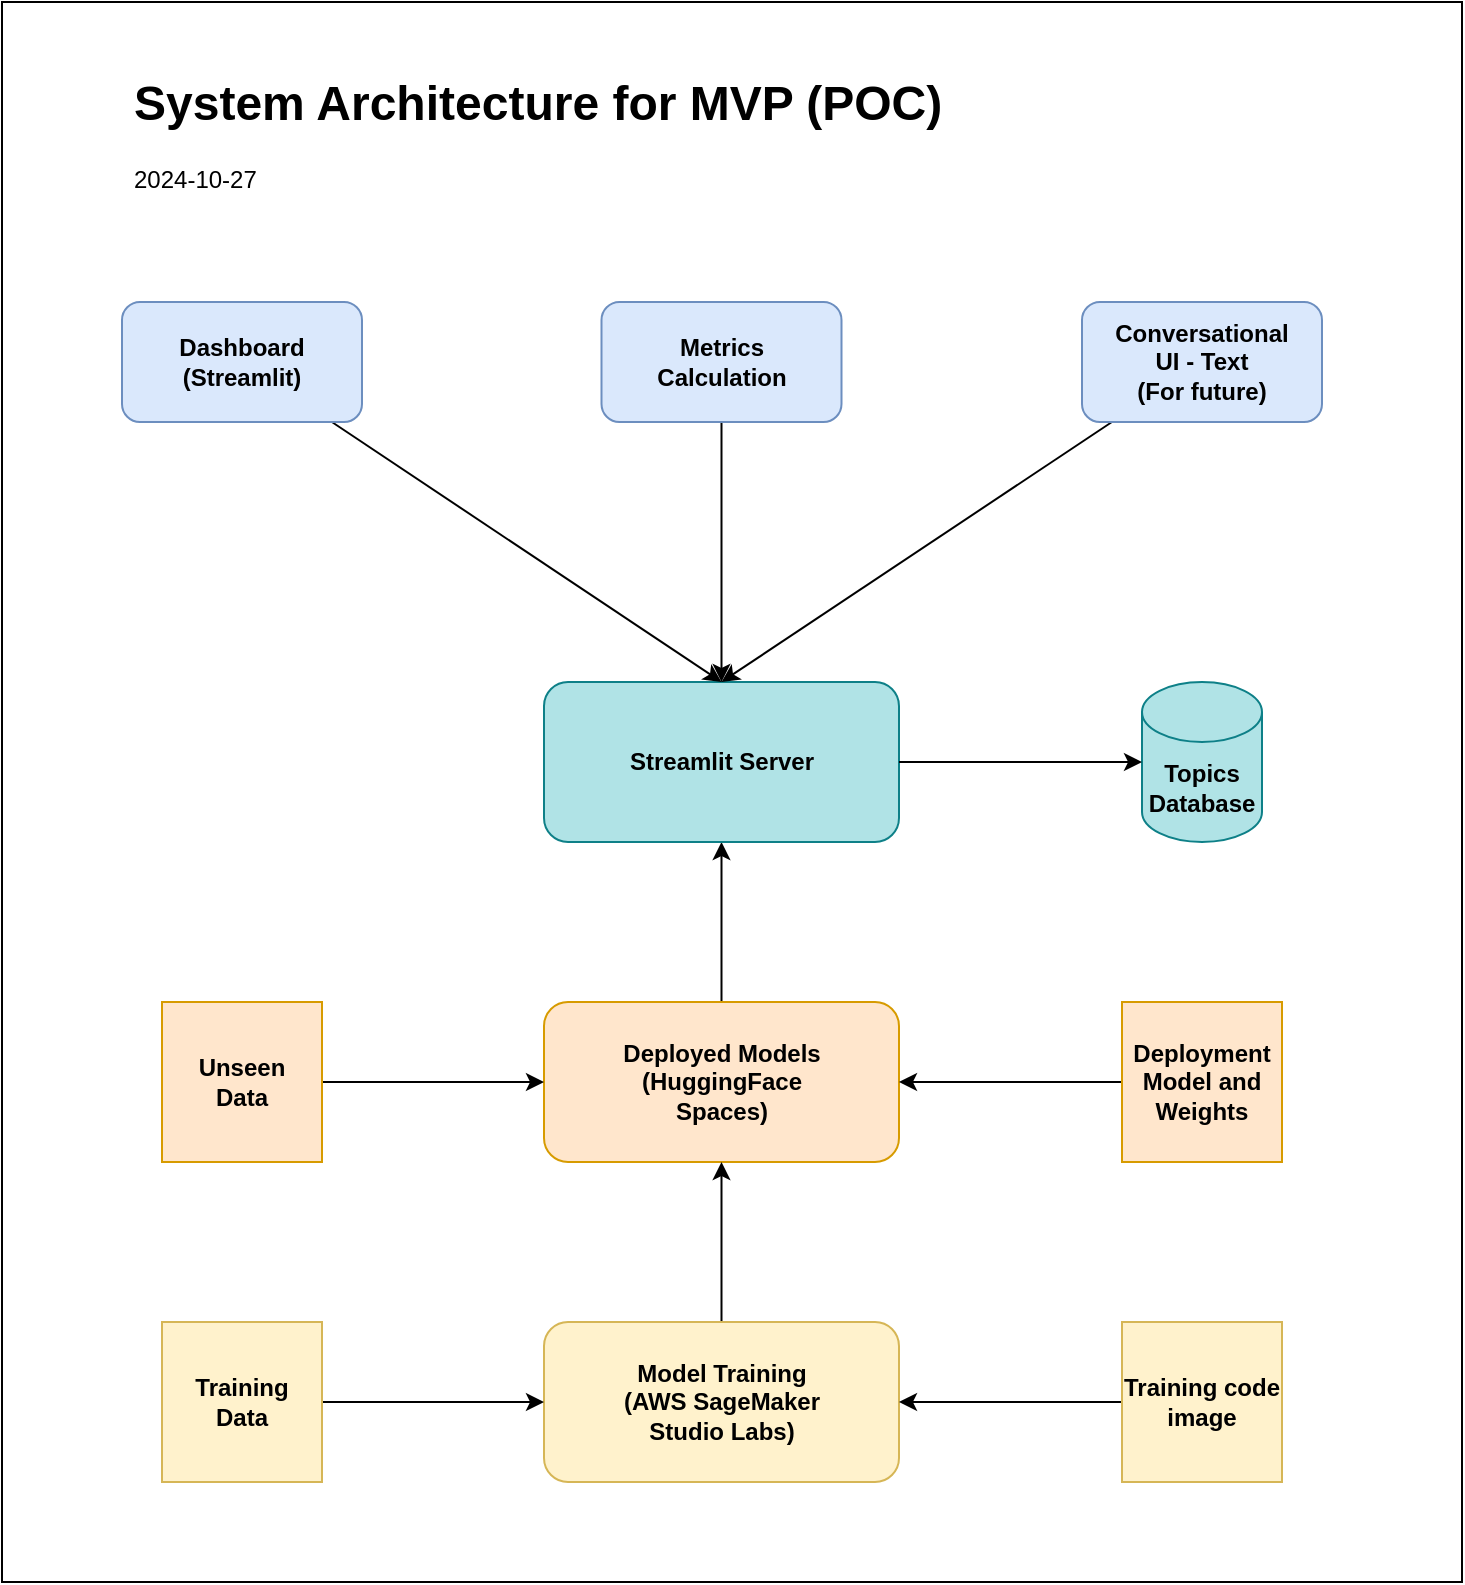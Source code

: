 <mxfile version="24.7.17">
  <diagram id="C5RBs43oDa-KdzZeNtuy" name="Page-1">
    <mxGraphModel dx="2385" dy="1643" grid="1" gridSize="10" guides="1" tooltips="1" connect="1" arrows="1" fold="1" page="1" pageScale="1" pageWidth="827" pageHeight="1169" math="0" shadow="0">
      <root>
        <mxCell id="WIyWlLk6GJQsqaUBKTNV-0" />
        <mxCell id="WIyWlLk6GJQsqaUBKTNV-1" parent="WIyWlLk6GJQsqaUBKTNV-0" />
        <mxCell id="N86MV2hbpOrjPnMdpZxh-3" value="" style="group" parent="WIyWlLk6GJQsqaUBKTNV-1" vertex="1" connectable="0">
          <mxGeometry y="150" width="730" height="790" as="geometry" />
        </mxCell>
        <mxCell id="T8BIhCaJZ4nOCRzGnn1--49" value="" style="rounded=0;whiteSpace=wrap;html=1;container=0;" parent="N86MV2hbpOrjPnMdpZxh-3" vertex="1">
          <mxGeometry width="730" height="790" as="geometry" />
        </mxCell>
        <mxCell id="T8BIhCaJZ4nOCRzGnn1--50" value="&lt;h1 style=&quot;margin-top: 0px;&quot;&gt;System Architecture for MVP (POC)&lt;/h1&gt;&lt;p&gt;2024-10-27&lt;/p&gt;" style="text;html=1;whiteSpace=wrap;overflow=hidden;rounded=0;container=0;" parent="N86MV2hbpOrjPnMdpZxh-3" vertex="1">
          <mxGeometry x="64" y="30" width="446" height="86" as="geometry" />
        </mxCell>
        <mxCell id="mA76Itr9-LScXqhhKlp5-6" style="edgeStyle=orthogonalEdgeStyle;rounded=0;orthogonalLoop=1;jettySize=auto;html=1;entryX=0.5;entryY=1;entryDx=0;entryDy=0;" parent="N86MV2hbpOrjPnMdpZxh-3" source="iFWoT9LNmMWl-8WLBX5Q-2" target="mA76Itr9-LScXqhhKlp5-5" edge="1">
          <mxGeometry relative="1" as="geometry" />
        </mxCell>
        <mxCell id="iFWoT9LNmMWl-8WLBX5Q-2" value="Deployed Models&lt;div&gt;(HuggingFace&lt;/div&gt;&lt;div&gt;Spaces)&lt;/div&gt;" style="rounded=1;whiteSpace=wrap;html=1;fontStyle=1;fillColor=#ffe6cc;strokeColor=#d79b00;container=0;" parent="N86MV2hbpOrjPnMdpZxh-3" vertex="1">
          <mxGeometry x="271" y="500" width="177.5" height="80" as="geometry" />
        </mxCell>
        <mxCell id="mA76Itr9-LScXqhhKlp5-0" style="edgeStyle=orthogonalEdgeStyle;rounded=0;orthogonalLoop=1;jettySize=auto;html=1;entryX=0.5;entryY=1;entryDx=0;entryDy=0;" parent="N86MV2hbpOrjPnMdpZxh-3" source="iFWoT9LNmMWl-8WLBX5Q-4" target="iFWoT9LNmMWl-8WLBX5Q-2" edge="1">
          <mxGeometry relative="1" as="geometry" />
        </mxCell>
        <mxCell id="iFWoT9LNmMWl-8WLBX5Q-4" value="Model Training&lt;div&gt;(AWS SageMaker&lt;/div&gt;&lt;div&gt;Studio Labs)&lt;/div&gt;" style="rounded=1;whiteSpace=wrap;html=1;fontStyle=1;fillColor=#fff2cc;strokeColor=#d6b656;container=0;" parent="N86MV2hbpOrjPnMdpZxh-3" vertex="1">
          <mxGeometry x="271" y="660" width="177.5" height="80" as="geometry" />
        </mxCell>
        <mxCell id="iFWoT9LNmMWl-8WLBX5Q-17" style="edgeStyle=orthogonalEdgeStyle;rounded=0;orthogonalLoop=1;jettySize=auto;html=1;entryX=0;entryY=0.5;entryDx=0;entryDy=0;" parent="N86MV2hbpOrjPnMdpZxh-3" source="iFWoT9LNmMWl-8WLBX5Q-10" target="iFWoT9LNmMWl-8WLBX5Q-4" edge="1">
          <mxGeometry relative="1" as="geometry" />
        </mxCell>
        <mxCell id="iFWoT9LNmMWl-8WLBX5Q-10" value="Training&lt;div&gt;Data&lt;/div&gt;" style="whiteSpace=wrap;html=1;aspect=fixed;fontStyle=1;fillColor=#fff2cc;strokeColor=#d6b656;container=0;" parent="N86MV2hbpOrjPnMdpZxh-3" vertex="1">
          <mxGeometry x="80" y="660" width="80" height="80" as="geometry" />
        </mxCell>
        <mxCell id="iFWoT9LNmMWl-8WLBX5Q-19" style="edgeStyle=orthogonalEdgeStyle;rounded=0;orthogonalLoop=1;jettySize=auto;html=1;" parent="N86MV2hbpOrjPnMdpZxh-3" source="iFWoT9LNmMWl-8WLBX5Q-12" target="iFWoT9LNmMWl-8WLBX5Q-4" edge="1">
          <mxGeometry relative="1" as="geometry" />
        </mxCell>
        <mxCell id="iFWoT9LNmMWl-8WLBX5Q-12" value="Training code image" style="whiteSpace=wrap;html=1;aspect=fixed;fontStyle=1;fillColor=#fff2cc;strokeColor=#d6b656;container=0;" parent="N86MV2hbpOrjPnMdpZxh-3" vertex="1">
          <mxGeometry x="560" y="660" width="80" height="80" as="geometry" />
        </mxCell>
        <mxCell id="mA76Itr9-LScXqhhKlp5-2" style="edgeStyle=orthogonalEdgeStyle;rounded=0;orthogonalLoop=1;jettySize=auto;html=1;entryX=0;entryY=0.5;entryDx=0;entryDy=0;" parent="N86MV2hbpOrjPnMdpZxh-3" source="mA76Itr9-LScXqhhKlp5-1" target="iFWoT9LNmMWl-8WLBX5Q-2" edge="1">
          <mxGeometry relative="1" as="geometry" />
        </mxCell>
        <mxCell id="mA76Itr9-LScXqhhKlp5-1" value="Unseen&lt;div&gt;Data&lt;/div&gt;" style="whiteSpace=wrap;html=1;aspect=fixed;fontStyle=1;fillColor=#ffe6cc;strokeColor=#d79b00;container=0;" parent="N86MV2hbpOrjPnMdpZxh-3" vertex="1">
          <mxGeometry x="80" y="500" width="80" height="80" as="geometry" />
        </mxCell>
        <mxCell id="mA76Itr9-LScXqhhKlp5-3" value="Topics Database" style="shape=cylinder3;whiteSpace=wrap;html=1;boundedLbl=1;backgroundOutline=1;size=15;fillColor=#b0e3e6;strokeColor=#0e8088;container=0;fontStyle=1" parent="N86MV2hbpOrjPnMdpZxh-3" vertex="1">
          <mxGeometry x="570" y="340" width="60" height="80" as="geometry" />
        </mxCell>
        <mxCell id="mA76Itr9-LScXqhhKlp5-5" value="Streamlit Server" style="rounded=1;whiteSpace=wrap;html=1;fontStyle=1;fillColor=#b0e3e6;strokeColor=#0e8088;container=0;" parent="N86MV2hbpOrjPnMdpZxh-3" vertex="1">
          <mxGeometry x="271" y="340" width="177.5" height="80" as="geometry" />
        </mxCell>
        <mxCell id="mA76Itr9-LScXqhhKlp5-7" style="edgeStyle=orthogonalEdgeStyle;rounded=0;orthogonalLoop=1;jettySize=auto;html=1;entryX=0;entryY=0.5;entryDx=0;entryDy=0;entryPerimeter=0;" parent="N86MV2hbpOrjPnMdpZxh-3" source="mA76Itr9-LScXqhhKlp5-5" target="mA76Itr9-LScXqhhKlp5-3" edge="1">
          <mxGeometry relative="1" as="geometry" />
        </mxCell>
        <mxCell id="N86MV2hbpOrjPnMdpZxh-0" style="rounded=0;orthogonalLoop=1;jettySize=auto;html=1;entryX=0.5;entryY=0;entryDx=0;entryDy=0;" parent="N86MV2hbpOrjPnMdpZxh-3" source="mA76Itr9-LScXqhhKlp5-8" target="mA76Itr9-LScXqhhKlp5-5" edge="1">
          <mxGeometry relative="1" as="geometry" />
        </mxCell>
        <mxCell id="mA76Itr9-LScXqhhKlp5-8" value="Dashboard&lt;div&gt;(Streamlit)&lt;/div&gt;" style="rounded=1;whiteSpace=wrap;html=1;fontStyle=1;fillColor=#dae8fc;strokeColor=#6c8ebf;container=0;" parent="N86MV2hbpOrjPnMdpZxh-3" vertex="1">
          <mxGeometry x="60" y="150" width="120" height="60" as="geometry" />
        </mxCell>
        <mxCell id="N86MV2hbpOrjPnMdpZxh-1" style="rounded=0;orthogonalLoop=1;jettySize=auto;html=1;entryX=0.5;entryY=0;entryDx=0;entryDy=0;" parent="N86MV2hbpOrjPnMdpZxh-3" source="mA76Itr9-LScXqhhKlp5-9" target="mA76Itr9-LScXqhhKlp5-5" edge="1">
          <mxGeometry relative="1" as="geometry" />
        </mxCell>
        <mxCell id="mA76Itr9-LScXqhhKlp5-9" value="Conversational&lt;div&gt;UI - Text&lt;/div&gt;&lt;div&gt;(For future)&lt;/div&gt;" style="rounded=1;whiteSpace=wrap;html=1;fontStyle=1;fillColor=#dae8fc;strokeColor=#6c8ebf;container=0;" parent="N86MV2hbpOrjPnMdpZxh-3" vertex="1">
          <mxGeometry x="540" y="150" width="120" height="60" as="geometry" />
        </mxCell>
        <mxCell id="vWdKMJt_DLlcjFGYLM_X-23" style="edgeStyle=orthogonalEdgeStyle;rounded=0;orthogonalLoop=1;jettySize=auto;html=1;entryX=1;entryY=0.5;entryDx=0;entryDy=0;" parent="N86MV2hbpOrjPnMdpZxh-3" source="vWdKMJt_DLlcjFGYLM_X-22" target="iFWoT9LNmMWl-8WLBX5Q-2" edge="1">
          <mxGeometry relative="1" as="geometry" />
        </mxCell>
        <mxCell id="vWdKMJt_DLlcjFGYLM_X-22" value="Deployment Model and Weights" style="whiteSpace=wrap;html=1;aspect=fixed;fontStyle=1;fillColor=#ffe6cc;strokeColor=#d79b00;container=0;" parent="N86MV2hbpOrjPnMdpZxh-3" vertex="1">
          <mxGeometry x="560" y="500" width="80" height="80" as="geometry" />
        </mxCell>
        <mxCell id="N86MV2hbpOrjPnMdpZxh-2" style="edgeStyle=orthogonalEdgeStyle;rounded=0;orthogonalLoop=1;jettySize=auto;html=1;entryX=0.5;entryY=0;entryDx=0;entryDy=0;" parent="N86MV2hbpOrjPnMdpZxh-3" source="yfCNSi2Z1X3KFGyCWv87-0" target="mA76Itr9-LScXqhhKlp5-5" edge="1">
          <mxGeometry relative="1" as="geometry" />
        </mxCell>
        <mxCell id="yfCNSi2Z1X3KFGyCWv87-0" value="Metrics&lt;div&gt;Calculation&lt;/div&gt;" style="rounded=1;whiteSpace=wrap;html=1;fontStyle=1;fillColor=#dae8fc;strokeColor=#6c8ebf;" parent="N86MV2hbpOrjPnMdpZxh-3" vertex="1">
          <mxGeometry x="299.75" y="150" width="120" height="60" as="geometry" />
        </mxCell>
      </root>
    </mxGraphModel>
  </diagram>
</mxfile>
